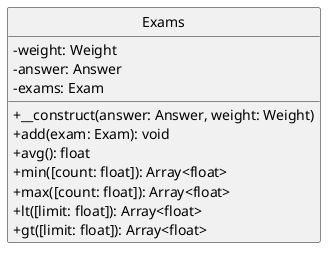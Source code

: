 @startuml
skinparam classAttributeIconSize 0
skinparam monochrome true
hide circle

class Exams {
  -weight: Weight
  -answer: Answer
  -exams: Exam
  +__construct(answer: Answer, weight: Weight)
  +add(exam: Exam): void
  +avg(): float
  +min([count: float]): Array<float>
  +max([count: float]): Array<float>
  +lt([limit: float]): Array<float>
  +gt([limit: float]): Array<float>
}
@enduml
